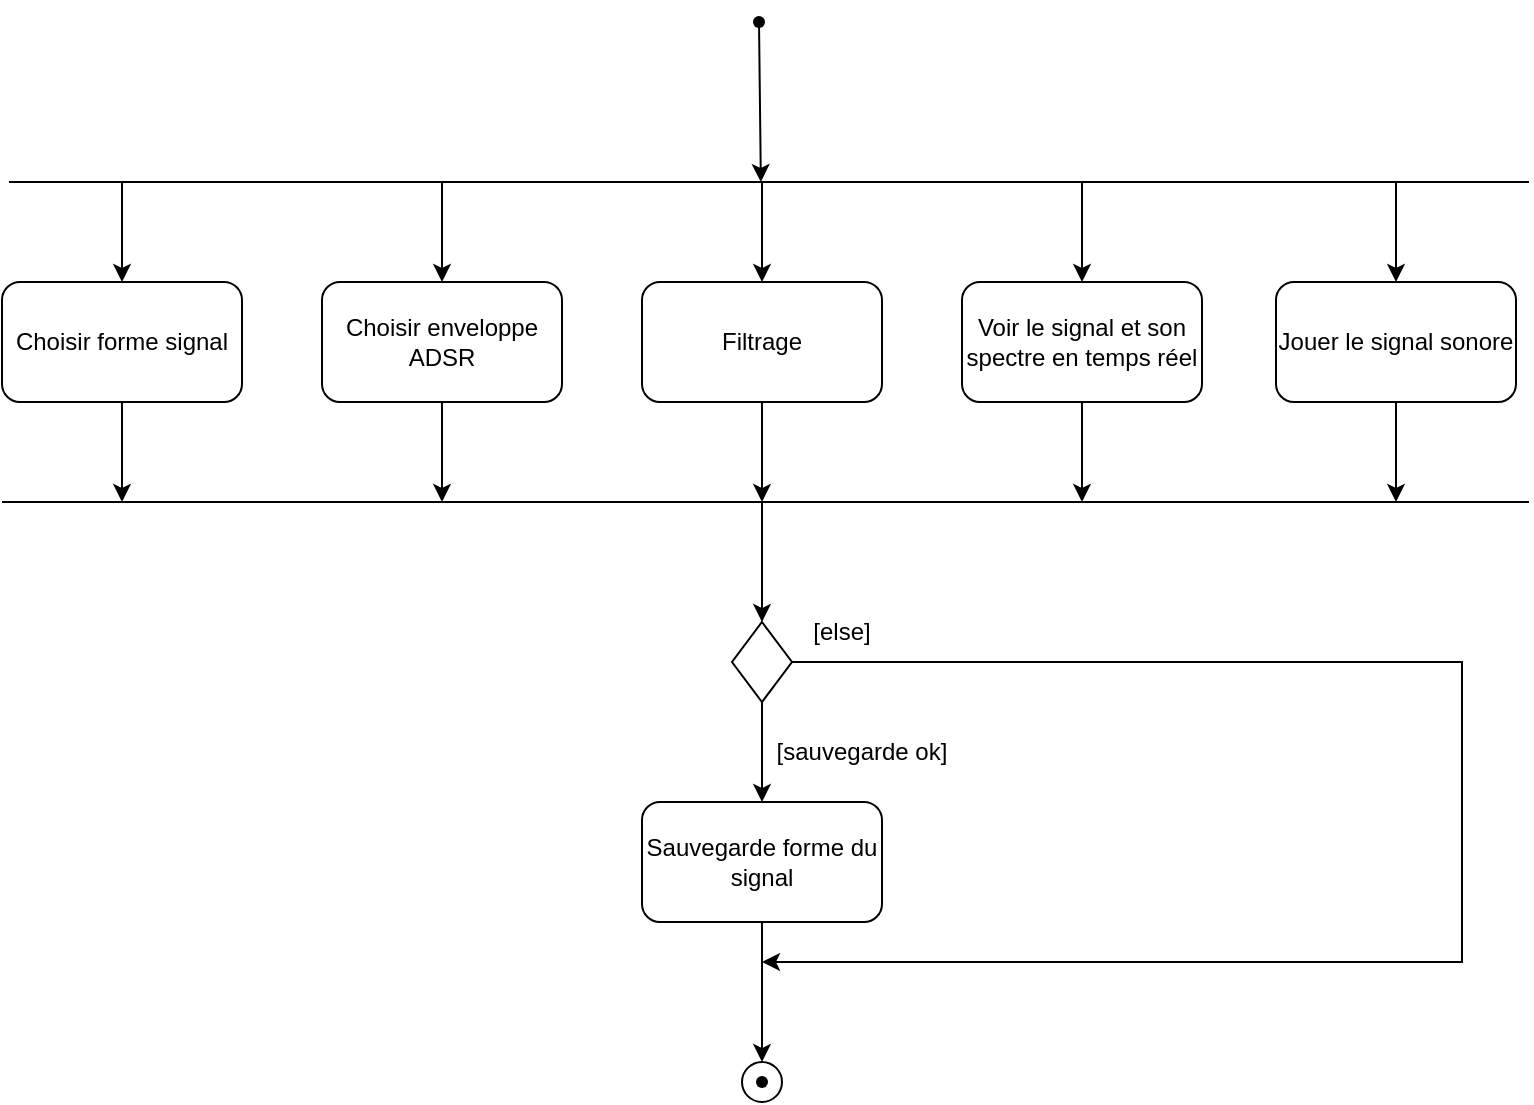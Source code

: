 <mxfile version="24.1.0" type="device">
  <diagram name="Page-1" id="WYESFLSUSy7haNbvUYAo">
    <mxGraphModel dx="913" dy="547" grid="1" gridSize="10" guides="1" tooltips="1" connect="1" arrows="1" fold="1" page="1" pageScale="1" pageWidth="827" pageHeight="1169" math="0" shadow="0">
      <root>
        <mxCell id="0" />
        <mxCell id="1" parent="0" />
        <mxCell id="nhka3xBEIN15aNx--xRV-1" value="Choisir forme signal" style="rounded=1;whiteSpace=wrap;html=1;" parent="1" vertex="1">
          <mxGeometry x="32" y="170" width="120" height="60" as="geometry" />
        </mxCell>
        <mxCell id="nhka3xBEIN15aNx--xRV-2" value="Choisir enveloppe ADSR" style="rounded=1;whiteSpace=wrap;html=1;" parent="1" vertex="1">
          <mxGeometry x="192" y="170" width="120" height="60" as="geometry" />
        </mxCell>
        <mxCell id="nhka3xBEIN15aNx--xRV-5" value="Filtrage" style="rounded=1;whiteSpace=wrap;html=1;" parent="1" vertex="1">
          <mxGeometry x="352" y="170" width="120" height="60" as="geometry" />
        </mxCell>
        <mxCell id="nhka3xBEIN15aNx--xRV-6" value="Voir le signal et son spectre en temps réel" style="rounded=1;whiteSpace=wrap;html=1;" parent="1" vertex="1">
          <mxGeometry x="512" y="170" width="120" height="60" as="geometry" />
        </mxCell>
        <mxCell id="nhka3xBEIN15aNx--xRV-7" value="" style="endArrow=none;html=1;rounded=0;" parent="1" edge="1">
          <mxGeometry width="50" height="50" relative="1" as="geometry">
            <mxPoint x="35.5" y="120" as="sourcePoint" />
            <mxPoint x="795.5" y="120" as="targetPoint" />
          </mxGeometry>
        </mxCell>
        <mxCell id="nhka3xBEIN15aNx--xRV-8" value="" style="endArrow=classic;html=1;rounded=0;" parent="1" source="nhka3xBEIN15aNx--xRV-3" edge="1">
          <mxGeometry width="50" height="50" relative="1" as="geometry">
            <mxPoint x="411.44" y="40" as="sourcePoint" />
            <mxPoint x="411.44" y="120" as="targetPoint" />
          </mxGeometry>
        </mxCell>
        <mxCell id="nhka3xBEIN15aNx--xRV-9" value="" style="endArrow=classic;html=1;rounded=0;" parent="1" target="nhka3xBEIN15aNx--xRV-1" edge="1">
          <mxGeometry width="50" height="50" relative="1" as="geometry">
            <mxPoint x="92" y="120" as="sourcePoint" />
            <mxPoint x="392" y="80" as="targetPoint" />
          </mxGeometry>
        </mxCell>
        <mxCell id="nhka3xBEIN15aNx--xRV-10" value="" style="endArrow=classic;html=1;rounded=0;entryX=0.5;entryY=0;entryDx=0;entryDy=0;" parent="1" target="nhka3xBEIN15aNx--xRV-2" edge="1">
          <mxGeometry width="50" height="50" relative="1" as="geometry">
            <mxPoint x="252" y="120" as="sourcePoint" />
            <mxPoint x="392" y="80" as="targetPoint" />
          </mxGeometry>
        </mxCell>
        <mxCell id="nhka3xBEIN15aNx--xRV-11" value="" style="endArrow=classic;html=1;rounded=0;entryX=0.5;entryY=0;entryDx=0;entryDy=0;" parent="1" target="nhka3xBEIN15aNx--xRV-5" edge="1">
          <mxGeometry width="50" height="50" relative="1" as="geometry">
            <mxPoint x="412" y="120" as="sourcePoint" />
            <mxPoint x="392" y="80" as="targetPoint" />
          </mxGeometry>
        </mxCell>
        <mxCell id="nhka3xBEIN15aNx--xRV-12" value="" style="endArrow=classic;html=1;rounded=0;entryX=0.5;entryY=0;entryDx=0;entryDy=0;" parent="1" target="nhka3xBEIN15aNx--xRV-6" edge="1">
          <mxGeometry width="50" height="50" relative="1" as="geometry">
            <mxPoint x="572" y="120" as="sourcePoint" />
            <mxPoint x="392" y="80" as="targetPoint" />
          </mxGeometry>
        </mxCell>
        <mxCell id="nhka3xBEIN15aNx--xRV-13" value="" style="endArrow=none;html=1;rounded=0;" parent="1" edge="1">
          <mxGeometry width="50" height="50" relative="1" as="geometry">
            <mxPoint x="32" y="280" as="sourcePoint" />
            <mxPoint x="795.5" y="280" as="targetPoint" />
          </mxGeometry>
        </mxCell>
        <mxCell id="nhka3xBEIN15aNx--xRV-14" value="" style="endArrow=classic;html=1;rounded=0;exitX=0.5;exitY=1;exitDx=0;exitDy=0;" parent="1" source="nhka3xBEIN15aNx--xRV-1" edge="1">
          <mxGeometry width="50" height="50" relative="1" as="geometry">
            <mxPoint x="342" y="260" as="sourcePoint" />
            <mxPoint x="92" y="280" as="targetPoint" />
          </mxGeometry>
        </mxCell>
        <mxCell id="nhka3xBEIN15aNx--xRV-15" value="" style="endArrow=classic;html=1;rounded=0;exitX=0.5;exitY=1;exitDx=0;exitDy=0;" parent="1" source="nhka3xBEIN15aNx--xRV-2" edge="1">
          <mxGeometry width="50" height="50" relative="1" as="geometry">
            <mxPoint x="342" y="260" as="sourcePoint" />
            <mxPoint x="252" y="280" as="targetPoint" />
          </mxGeometry>
        </mxCell>
        <mxCell id="nhka3xBEIN15aNx--xRV-16" value="" style="endArrow=classic;html=1;rounded=0;exitX=0.5;exitY=1;exitDx=0;exitDy=0;" parent="1" source="nhka3xBEIN15aNx--xRV-5" edge="1">
          <mxGeometry width="50" height="50" relative="1" as="geometry">
            <mxPoint x="342" y="260" as="sourcePoint" />
            <mxPoint x="412" y="280" as="targetPoint" />
          </mxGeometry>
        </mxCell>
        <mxCell id="nhka3xBEIN15aNx--xRV-17" value="" style="endArrow=classic;html=1;rounded=0;exitX=0.5;exitY=1;exitDx=0;exitDy=0;" parent="1" source="nhka3xBEIN15aNx--xRV-6" edge="1">
          <mxGeometry width="50" height="50" relative="1" as="geometry">
            <mxPoint x="342" y="260" as="sourcePoint" />
            <mxPoint x="572" y="280" as="targetPoint" />
          </mxGeometry>
        </mxCell>
        <mxCell id="nhka3xBEIN15aNx--xRV-18" value="" style="rhombus;whiteSpace=wrap;html=1;" parent="1" vertex="1">
          <mxGeometry x="397" y="340" width="30" height="40" as="geometry" />
        </mxCell>
        <mxCell id="nhka3xBEIN15aNx--xRV-19" value="" style="endArrow=classic;html=1;rounded=0;entryX=0.5;entryY=0;entryDx=0;entryDy=0;" parent="1" target="nhka3xBEIN15aNx--xRV-18" edge="1">
          <mxGeometry width="50" height="50" relative="1" as="geometry">
            <mxPoint x="412" y="280" as="sourcePoint" />
            <mxPoint x="472" y="210" as="targetPoint" />
          </mxGeometry>
        </mxCell>
        <mxCell id="nhka3xBEIN15aNx--xRV-20" value="" style="endArrow=classic;html=1;rounded=0;exitX=1;exitY=0.5;exitDx=0;exitDy=0;" parent="1" source="nhka3xBEIN15aNx--xRV-18" edge="1">
          <mxGeometry width="50" height="50" relative="1" as="geometry">
            <mxPoint x="432" y="360" as="sourcePoint" />
            <mxPoint x="412" y="510" as="targetPoint" />
            <Array as="points">
              <mxPoint x="762" y="360" />
              <mxPoint x="762" y="510" />
            </Array>
          </mxGeometry>
        </mxCell>
        <mxCell id="nhka3xBEIN15aNx--xRV-21" value="Sauvegarde forme du signal" style="rounded=1;whiteSpace=wrap;html=1;" parent="1" vertex="1">
          <mxGeometry x="352" y="430" width="120" height="60" as="geometry" />
        </mxCell>
        <mxCell id="nhka3xBEIN15aNx--xRV-22" value="" style="endArrow=classic;html=1;rounded=0;exitX=0.5;exitY=1;exitDx=0;exitDy=0;entryX=0.5;entryY=0;entryDx=0;entryDy=0;" parent="1" source="nhka3xBEIN15aNx--xRV-18" target="nhka3xBEIN15aNx--xRV-21" edge="1">
          <mxGeometry width="50" height="50" relative="1" as="geometry">
            <mxPoint x="422" y="420" as="sourcePoint" />
            <mxPoint x="472" y="370" as="targetPoint" />
          </mxGeometry>
        </mxCell>
        <mxCell id="nhka3xBEIN15aNx--xRV-23" value="[sauvegarde ok]" style="text;html=1;align=center;verticalAlign=middle;whiteSpace=wrap;rounded=0;" parent="1" vertex="1">
          <mxGeometry x="412" y="390" width="100" height="30" as="geometry" />
        </mxCell>
        <mxCell id="nhka3xBEIN15aNx--xRV-24" value="[else]" style="text;html=1;align=center;verticalAlign=middle;whiteSpace=wrap;rounded=0;" parent="1" vertex="1">
          <mxGeometry x="422" y="330" width="60" height="30" as="geometry" />
        </mxCell>
        <mxCell id="nhka3xBEIN15aNx--xRV-25" value="" style="endArrow=classic;html=1;rounded=0;exitX=0.5;exitY=1;exitDx=0;exitDy=0;" parent="1" source="nhka3xBEIN15aNx--xRV-21" edge="1">
          <mxGeometry width="50" height="50" relative="1" as="geometry">
            <mxPoint x="422" y="420" as="sourcePoint" />
            <mxPoint x="412" y="560" as="targetPoint" />
          </mxGeometry>
        </mxCell>
        <mxCell id="nhka3xBEIN15aNx--xRV-28" value="" style="ellipse;whiteSpace=wrap;html=1;aspect=fixed;" parent="1" vertex="1">
          <mxGeometry x="402" y="560" width="20" height="20" as="geometry" />
        </mxCell>
        <mxCell id="nhka3xBEIN15aNx--xRV-29" value="" style="shape=waypoint;sketch=0;fillStyle=solid;size=6;pointerEvents=1;points=[];fillColor=none;resizable=0;rotatable=0;perimeter=centerPerimeter;snapToPoint=1;" parent="1" vertex="1">
          <mxGeometry x="402" y="560" width="20" height="20" as="geometry" />
        </mxCell>
        <mxCell id="SUo5BT6KF2sT2MBGDAil-1" value="Jouer le signal sonore" style="rounded=1;whiteSpace=wrap;html=1;" vertex="1" parent="1">
          <mxGeometry x="669" y="170" width="120" height="60" as="geometry" />
        </mxCell>
        <mxCell id="SUo5BT6KF2sT2MBGDAil-2" value="" style="endArrow=classic;html=1;rounded=0;entryX=0.5;entryY=0;entryDx=0;entryDy=0;" edge="1" parent="1" target="SUo5BT6KF2sT2MBGDAil-1">
          <mxGeometry width="50" height="50" relative="1" as="geometry">
            <mxPoint x="729" y="120" as="sourcePoint" />
            <mxPoint x="549" y="80" as="targetPoint" />
          </mxGeometry>
        </mxCell>
        <mxCell id="SUo5BT6KF2sT2MBGDAil-3" value="" style="endArrow=classic;html=1;rounded=0;exitX=0.5;exitY=1;exitDx=0;exitDy=0;" edge="1" parent="1" source="SUo5BT6KF2sT2MBGDAil-1">
          <mxGeometry width="50" height="50" relative="1" as="geometry">
            <mxPoint x="499" y="260" as="sourcePoint" />
            <mxPoint x="729" y="280" as="targetPoint" />
          </mxGeometry>
        </mxCell>
        <mxCell id="SUo5BT6KF2sT2MBGDAil-4" value="" style="endArrow=classic;html=1;rounded=0;" edge="1" parent="1" target="nhka3xBEIN15aNx--xRV-3">
          <mxGeometry width="50" height="50" relative="1" as="geometry">
            <mxPoint x="411.44" y="40" as="sourcePoint" />
            <mxPoint x="411.44" y="120" as="targetPoint" />
          </mxGeometry>
        </mxCell>
        <mxCell id="nhka3xBEIN15aNx--xRV-3" value="" style="shape=waypoint;sketch=0;fillStyle=solid;size=6;pointerEvents=1;points=[];fillColor=none;resizable=0;rotatable=0;perimeter=centerPerimeter;snapToPoint=1;" parent="1" vertex="1">
          <mxGeometry x="400.5" y="30" width="20" height="20" as="geometry" />
        </mxCell>
      </root>
    </mxGraphModel>
  </diagram>
</mxfile>
